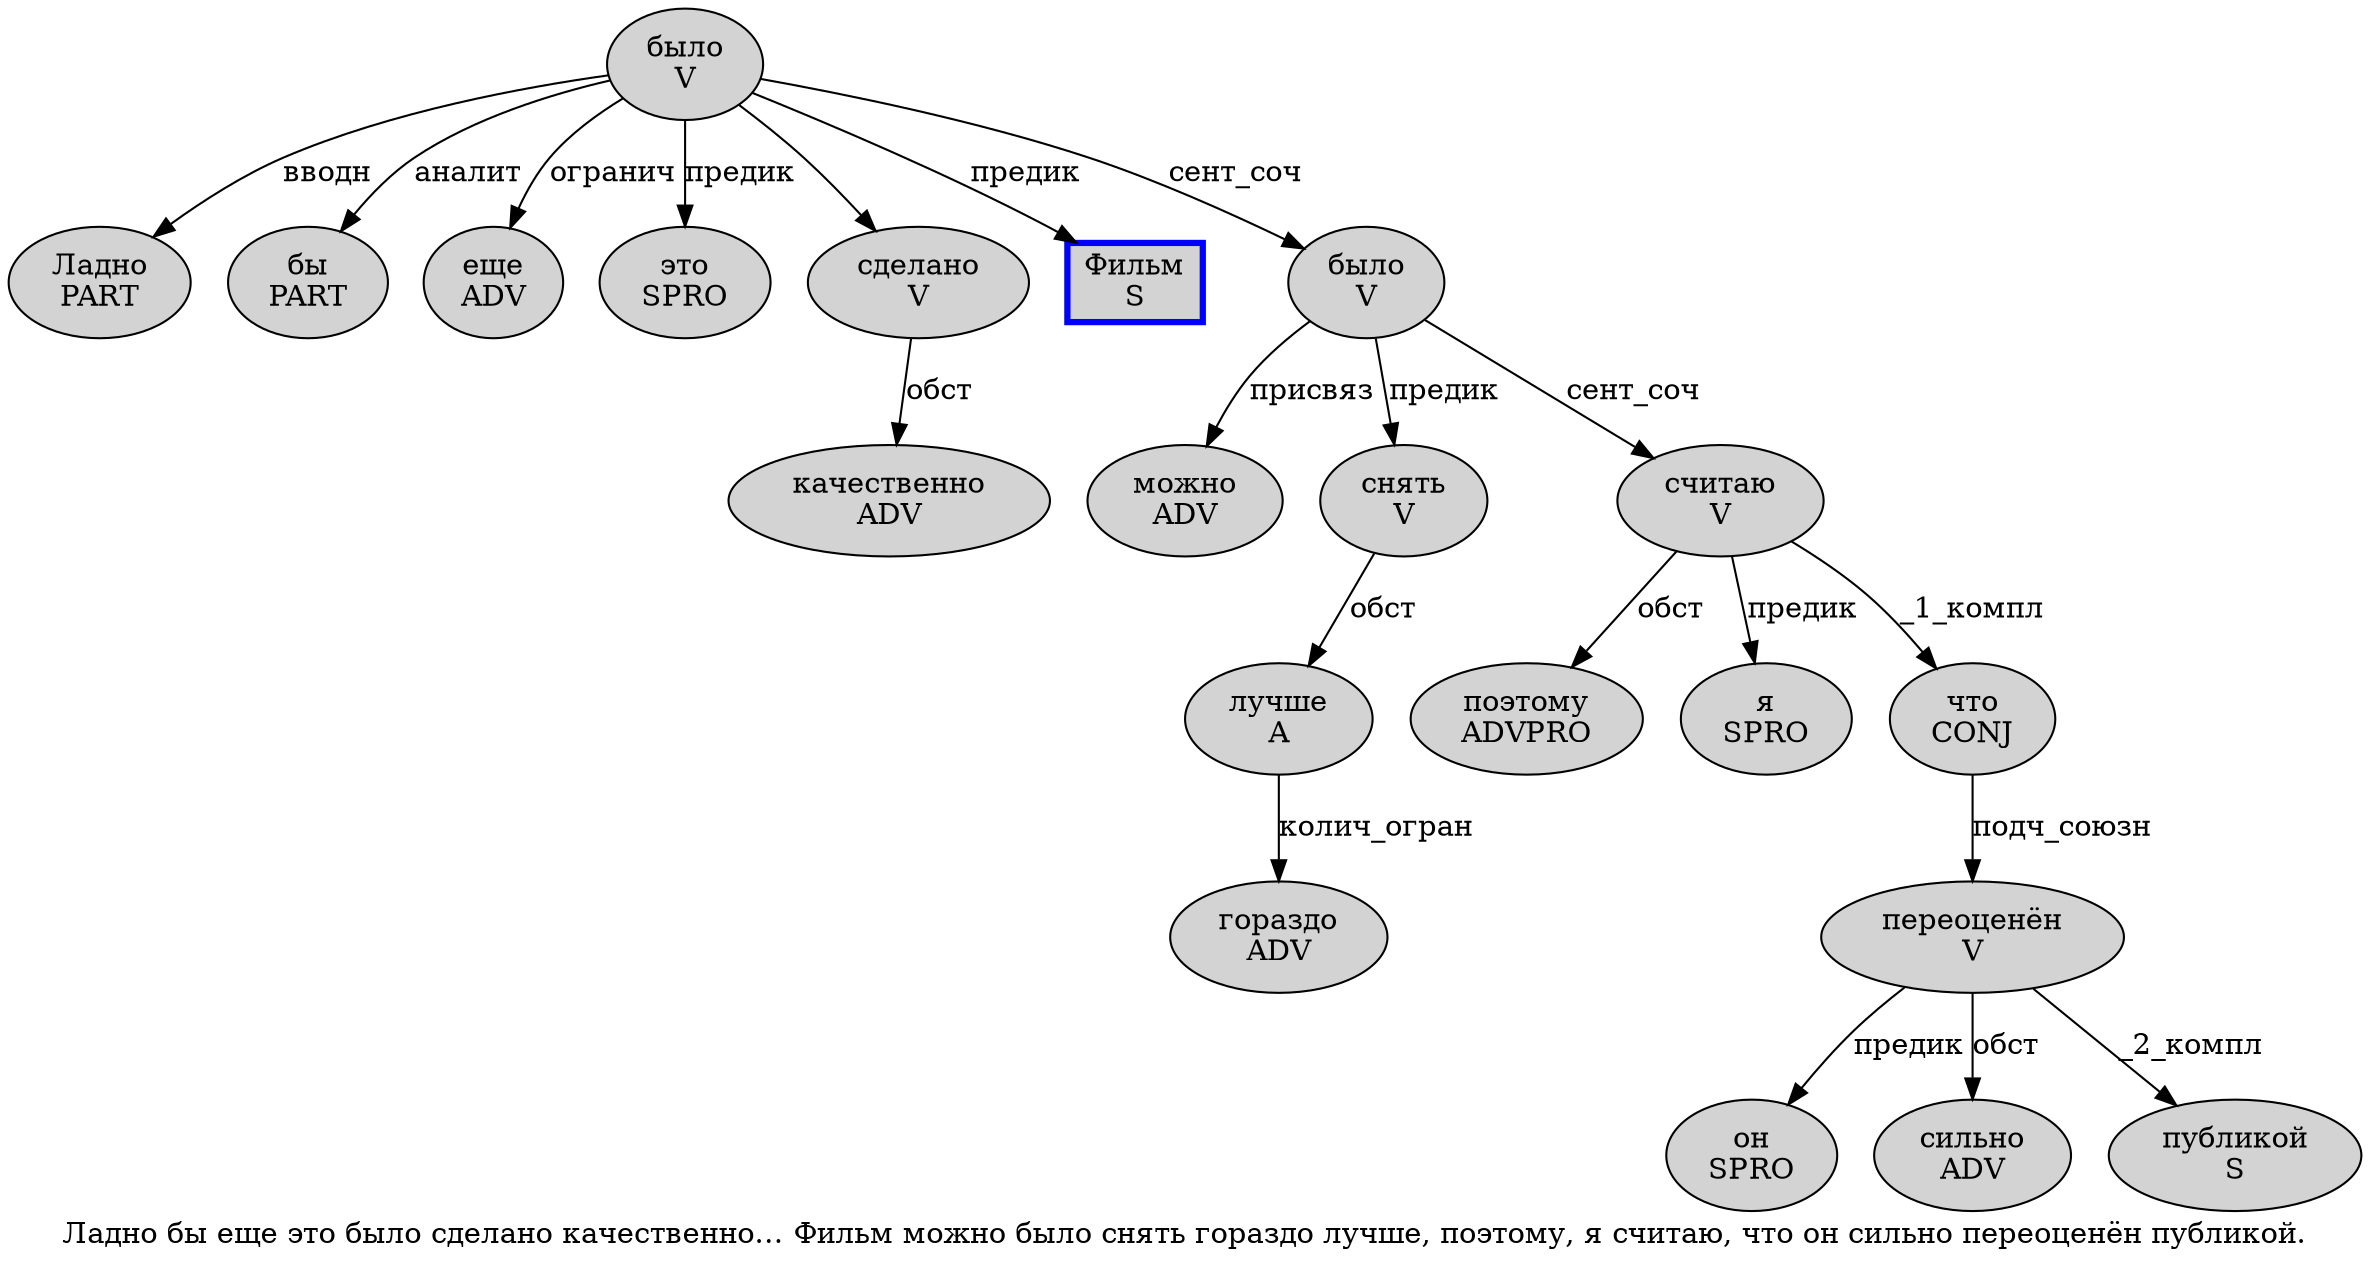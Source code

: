 digraph SENTENCE_3495 {
	graph [label="Ладно бы еще это было сделано качественно… Фильм можно было снять гораздо лучше, поэтому, я считаю, что он сильно переоценён публикой."]
	node [style=filled]
		0 [label="Ладно
PART" color="" fillcolor=lightgray penwidth=1 shape=ellipse]
		1 [label="бы
PART" color="" fillcolor=lightgray penwidth=1 shape=ellipse]
		2 [label="еще
ADV" color="" fillcolor=lightgray penwidth=1 shape=ellipse]
		3 [label="это
SPRO" color="" fillcolor=lightgray penwidth=1 shape=ellipse]
		4 [label="было
V" color="" fillcolor=lightgray penwidth=1 shape=ellipse]
		5 [label="сделано
V" color="" fillcolor=lightgray penwidth=1 shape=ellipse]
		6 [label="качественно
ADV" color="" fillcolor=lightgray penwidth=1 shape=ellipse]
		8 [label="Фильм
S" color=blue fillcolor=lightgray penwidth=3 shape=box]
		9 [label="можно
ADV" color="" fillcolor=lightgray penwidth=1 shape=ellipse]
		10 [label="было
V" color="" fillcolor=lightgray penwidth=1 shape=ellipse]
		11 [label="снять
V" color="" fillcolor=lightgray penwidth=1 shape=ellipse]
		12 [label="гораздо
ADV" color="" fillcolor=lightgray penwidth=1 shape=ellipse]
		13 [label="лучше
A" color="" fillcolor=lightgray penwidth=1 shape=ellipse]
		15 [label="поэтому
ADVPRO" color="" fillcolor=lightgray penwidth=1 shape=ellipse]
		17 [label="я
SPRO" color="" fillcolor=lightgray penwidth=1 shape=ellipse]
		18 [label="считаю
V" color="" fillcolor=lightgray penwidth=1 shape=ellipse]
		20 [label="что
CONJ" color="" fillcolor=lightgray penwidth=1 shape=ellipse]
		21 [label="он
SPRO" color="" fillcolor=lightgray penwidth=1 shape=ellipse]
		22 [label="сильно
ADV" color="" fillcolor=lightgray penwidth=1 shape=ellipse]
		23 [label="переоценён
V" color="" fillcolor=lightgray penwidth=1 shape=ellipse]
		24 [label="публикой
S" color="" fillcolor=lightgray penwidth=1 shape=ellipse]
			5 -> 6 [label="обст"]
			20 -> 23 [label="подч_союзн"]
			11 -> 13 [label="обст"]
			18 -> 15 [label="обст"]
			18 -> 17 [label="предик"]
			18 -> 20 [label="_1_компл"]
			10 -> 9 [label="присвяз"]
			10 -> 11 [label="предик"]
			10 -> 18 [label="сент_соч"]
			4 -> 0 [label="вводн"]
			4 -> 1 [label="аналит"]
			4 -> 2 [label="огранич"]
			4 -> 3 [label="предик"]
			4 -> 5
			4 -> 8 [label="предик"]
			4 -> 10 [label="сент_соч"]
			23 -> 21 [label="предик"]
			23 -> 22 [label="обст"]
			23 -> 24 [label="_2_компл"]
			13 -> 12 [label="колич_огран"]
}